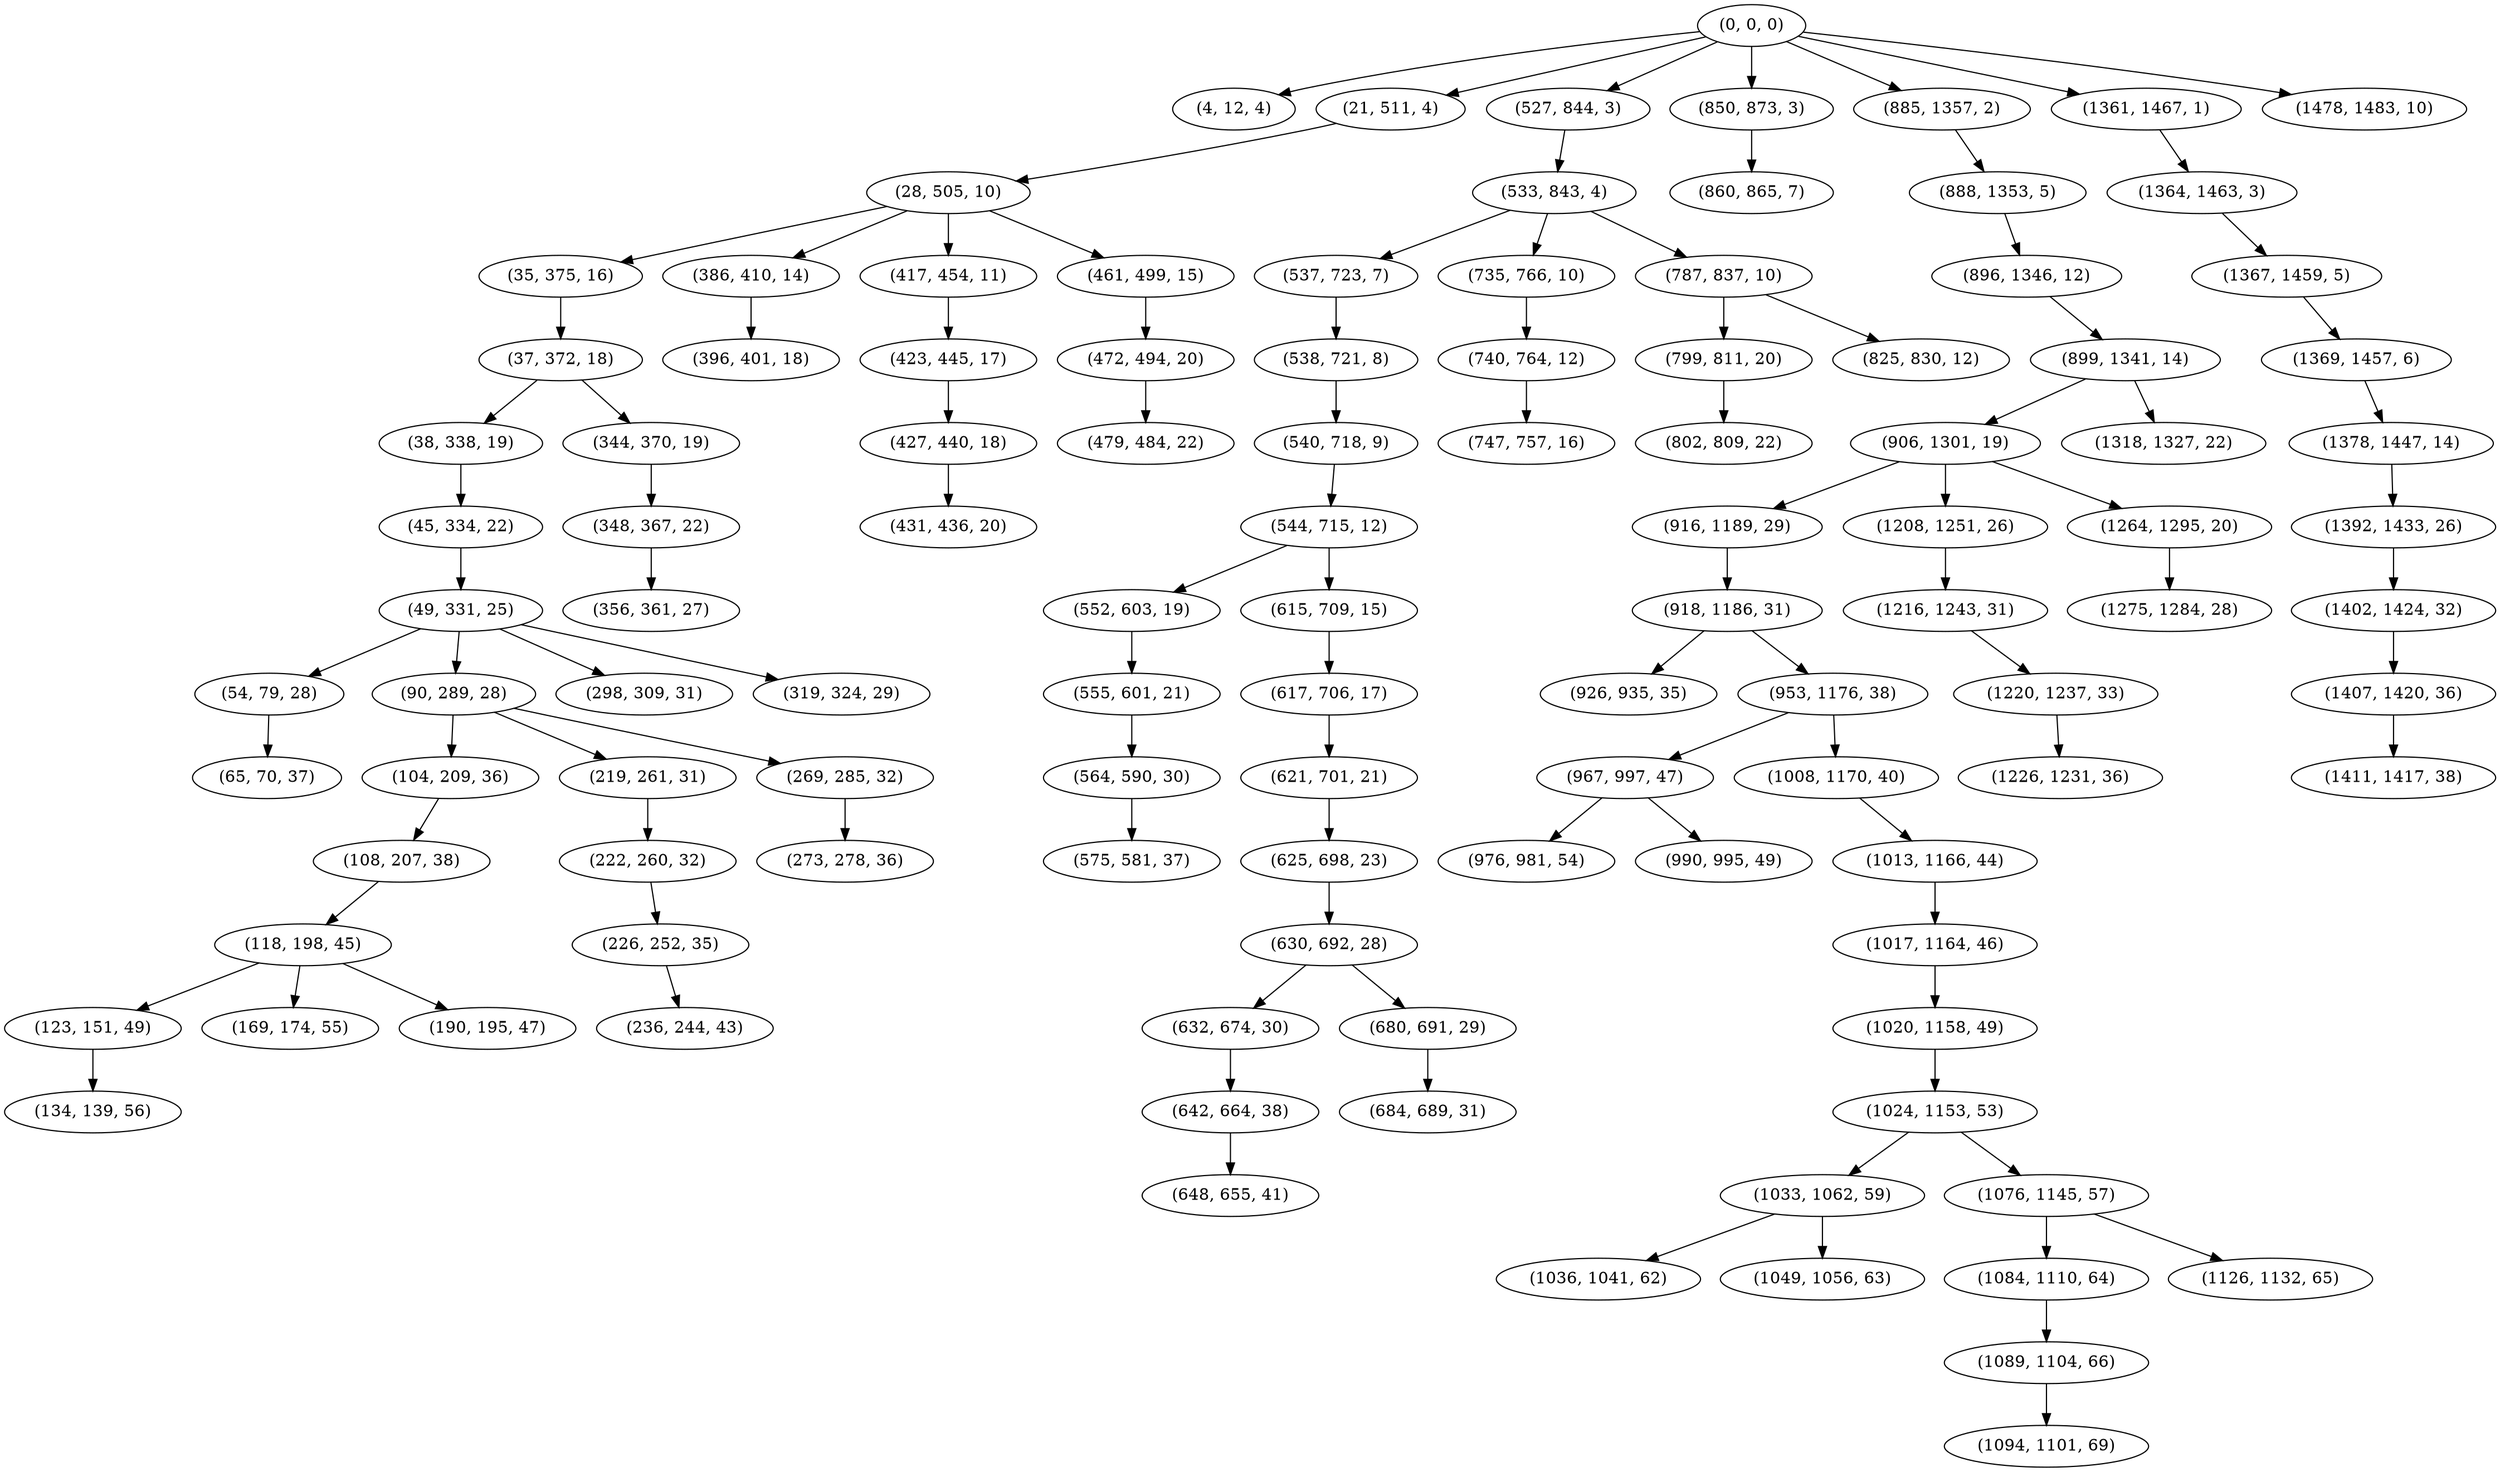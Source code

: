digraph tree {
    "(0, 0, 0)";
    "(4, 12, 4)";
    "(21, 511, 4)";
    "(28, 505, 10)";
    "(35, 375, 16)";
    "(37, 372, 18)";
    "(38, 338, 19)";
    "(45, 334, 22)";
    "(49, 331, 25)";
    "(54, 79, 28)";
    "(65, 70, 37)";
    "(90, 289, 28)";
    "(104, 209, 36)";
    "(108, 207, 38)";
    "(118, 198, 45)";
    "(123, 151, 49)";
    "(134, 139, 56)";
    "(169, 174, 55)";
    "(190, 195, 47)";
    "(219, 261, 31)";
    "(222, 260, 32)";
    "(226, 252, 35)";
    "(236, 244, 43)";
    "(269, 285, 32)";
    "(273, 278, 36)";
    "(298, 309, 31)";
    "(319, 324, 29)";
    "(344, 370, 19)";
    "(348, 367, 22)";
    "(356, 361, 27)";
    "(386, 410, 14)";
    "(396, 401, 18)";
    "(417, 454, 11)";
    "(423, 445, 17)";
    "(427, 440, 18)";
    "(431, 436, 20)";
    "(461, 499, 15)";
    "(472, 494, 20)";
    "(479, 484, 22)";
    "(527, 844, 3)";
    "(533, 843, 4)";
    "(537, 723, 7)";
    "(538, 721, 8)";
    "(540, 718, 9)";
    "(544, 715, 12)";
    "(552, 603, 19)";
    "(555, 601, 21)";
    "(564, 590, 30)";
    "(575, 581, 37)";
    "(615, 709, 15)";
    "(617, 706, 17)";
    "(621, 701, 21)";
    "(625, 698, 23)";
    "(630, 692, 28)";
    "(632, 674, 30)";
    "(642, 664, 38)";
    "(648, 655, 41)";
    "(680, 691, 29)";
    "(684, 689, 31)";
    "(735, 766, 10)";
    "(740, 764, 12)";
    "(747, 757, 16)";
    "(787, 837, 10)";
    "(799, 811, 20)";
    "(802, 809, 22)";
    "(825, 830, 12)";
    "(850, 873, 3)";
    "(860, 865, 7)";
    "(885, 1357, 2)";
    "(888, 1353, 5)";
    "(896, 1346, 12)";
    "(899, 1341, 14)";
    "(906, 1301, 19)";
    "(916, 1189, 29)";
    "(918, 1186, 31)";
    "(926, 935, 35)";
    "(953, 1176, 38)";
    "(967, 997, 47)";
    "(976, 981, 54)";
    "(990, 995, 49)";
    "(1008, 1170, 40)";
    "(1013, 1166, 44)";
    "(1017, 1164, 46)";
    "(1020, 1158, 49)";
    "(1024, 1153, 53)";
    "(1033, 1062, 59)";
    "(1036, 1041, 62)";
    "(1049, 1056, 63)";
    "(1076, 1145, 57)";
    "(1084, 1110, 64)";
    "(1089, 1104, 66)";
    "(1094, 1101, 69)";
    "(1126, 1132, 65)";
    "(1208, 1251, 26)";
    "(1216, 1243, 31)";
    "(1220, 1237, 33)";
    "(1226, 1231, 36)";
    "(1264, 1295, 20)";
    "(1275, 1284, 28)";
    "(1318, 1327, 22)";
    "(1361, 1467, 1)";
    "(1364, 1463, 3)";
    "(1367, 1459, 5)";
    "(1369, 1457, 6)";
    "(1378, 1447, 14)";
    "(1392, 1433, 26)";
    "(1402, 1424, 32)";
    "(1407, 1420, 36)";
    "(1411, 1417, 38)";
    "(1478, 1483, 10)";
    "(0, 0, 0)" -> "(4, 12, 4)";
    "(0, 0, 0)" -> "(21, 511, 4)";
    "(0, 0, 0)" -> "(527, 844, 3)";
    "(0, 0, 0)" -> "(850, 873, 3)";
    "(0, 0, 0)" -> "(885, 1357, 2)";
    "(0, 0, 0)" -> "(1361, 1467, 1)";
    "(0, 0, 0)" -> "(1478, 1483, 10)";
    "(21, 511, 4)" -> "(28, 505, 10)";
    "(28, 505, 10)" -> "(35, 375, 16)";
    "(28, 505, 10)" -> "(386, 410, 14)";
    "(28, 505, 10)" -> "(417, 454, 11)";
    "(28, 505, 10)" -> "(461, 499, 15)";
    "(35, 375, 16)" -> "(37, 372, 18)";
    "(37, 372, 18)" -> "(38, 338, 19)";
    "(37, 372, 18)" -> "(344, 370, 19)";
    "(38, 338, 19)" -> "(45, 334, 22)";
    "(45, 334, 22)" -> "(49, 331, 25)";
    "(49, 331, 25)" -> "(54, 79, 28)";
    "(49, 331, 25)" -> "(90, 289, 28)";
    "(49, 331, 25)" -> "(298, 309, 31)";
    "(49, 331, 25)" -> "(319, 324, 29)";
    "(54, 79, 28)" -> "(65, 70, 37)";
    "(90, 289, 28)" -> "(104, 209, 36)";
    "(90, 289, 28)" -> "(219, 261, 31)";
    "(90, 289, 28)" -> "(269, 285, 32)";
    "(104, 209, 36)" -> "(108, 207, 38)";
    "(108, 207, 38)" -> "(118, 198, 45)";
    "(118, 198, 45)" -> "(123, 151, 49)";
    "(118, 198, 45)" -> "(169, 174, 55)";
    "(118, 198, 45)" -> "(190, 195, 47)";
    "(123, 151, 49)" -> "(134, 139, 56)";
    "(219, 261, 31)" -> "(222, 260, 32)";
    "(222, 260, 32)" -> "(226, 252, 35)";
    "(226, 252, 35)" -> "(236, 244, 43)";
    "(269, 285, 32)" -> "(273, 278, 36)";
    "(344, 370, 19)" -> "(348, 367, 22)";
    "(348, 367, 22)" -> "(356, 361, 27)";
    "(386, 410, 14)" -> "(396, 401, 18)";
    "(417, 454, 11)" -> "(423, 445, 17)";
    "(423, 445, 17)" -> "(427, 440, 18)";
    "(427, 440, 18)" -> "(431, 436, 20)";
    "(461, 499, 15)" -> "(472, 494, 20)";
    "(472, 494, 20)" -> "(479, 484, 22)";
    "(527, 844, 3)" -> "(533, 843, 4)";
    "(533, 843, 4)" -> "(537, 723, 7)";
    "(533, 843, 4)" -> "(735, 766, 10)";
    "(533, 843, 4)" -> "(787, 837, 10)";
    "(537, 723, 7)" -> "(538, 721, 8)";
    "(538, 721, 8)" -> "(540, 718, 9)";
    "(540, 718, 9)" -> "(544, 715, 12)";
    "(544, 715, 12)" -> "(552, 603, 19)";
    "(544, 715, 12)" -> "(615, 709, 15)";
    "(552, 603, 19)" -> "(555, 601, 21)";
    "(555, 601, 21)" -> "(564, 590, 30)";
    "(564, 590, 30)" -> "(575, 581, 37)";
    "(615, 709, 15)" -> "(617, 706, 17)";
    "(617, 706, 17)" -> "(621, 701, 21)";
    "(621, 701, 21)" -> "(625, 698, 23)";
    "(625, 698, 23)" -> "(630, 692, 28)";
    "(630, 692, 28)" -> "(632, 674, 30)";
    "(630, 692, 28)" -> "(680, 691, 29)";
    "(632, 674, 30)" -> "(642, 664, 38)";
    "(642, 664, 38)" -> "(648, 655, 41)";
    "(680, 691, 29)" -> "(684, 689, 31)";
    "(735, 766, 10)" -> "(740, 764, 12)";
    "(740, 764, 12)" -> "(747, 757, 16)";
    "(787, 837, 10)" -> "(799, 811, 20)";
    "(787, 837, 10)" -> "(825, 830, 12)";
    "(799, 811, 20)" -> "(802, 809, 22)";
    "(850, 873, 3)" -> "(860, 865, 7)";
    "(885, 1357, 2)" -> "(888, 1353, 5)";
    "(888, 1353, 5)" -> "(896, 1346, 12)";
    "(896, 1346, 12)" -> "(899, 1341, 14)";
    "(899, 1341, 14)" -> "(906, 1301, 19)";
    "(899, 1341, 14)" -> "(1318, 1327, 22)";
    "(906, 1301, 19)" -> "(916, 1189, 29)";
    "(906, 1301, 19)" -> "(1208, 1251, 26)";
    "(906, 1301, 19)" -> "(1264, 1295, 20)";
    "(916, 1189, 29)" -> "(918, 1186, 31)";
    "(918, 1186, 31)" -> "(926, 935, 35)";
    "(918, 1186, 31)" -> "(953, 1176, 38)";
    "(953, 1176, 38)" -> "(967, 997, 47)";
    "(953, 1176, 38)" -> "(1008, 1170, 40)";
    "(967, 997, 47)" -> "(976, 981, 54)";
    "(967, 997, 47)" -> "(990, 995, 49)";
    "(1008, 1170, 40)" -> "(1013, 1166, 44)";
    "(1013, 1166, 44)" -> "(1017, 1164, 46)";
    "(1017, 1164, 46)" -> "(1020, 1158, 49)";
    "(1020, 1158, 49)" -> "(1024, 1153, 53)";
    "(1024, 1153, 53)" -> "(1033, 1062, 59)";
    "(1024, 1153, 53)" -> "(1076, 1145, 57)";
    "(1033, 1062, 59)" -> "(1036, 1041, 62)";
    "(1033, 1062, 59)" -> "(1049, 1056, 63)";
    "(1076, 1145, 57)" -> "(1084, 1110, 64)";
    "(1076, 1145, 57)" -> "(1126, 1132, 65)";
    "(1084, 1110, 64)" -> "(1089, 1104, 66)";
    "(1089, 1104, 66)" -> "(1094, 1101, 69)";
    "(1208, 1251, 26)" -> "(1216, 1243, 31)";
    "(1216, 1243, 31)" -> "(1220, 1237, 33)";
    "(1220, 1237, 33)" -> "(1226, 1231, 36)";
    "(1264, 1295, 20)" -> "(1275, 1284, 28)";
    "(1361, 1467, 1)" -> "(1364, 1463, 3)";
    "(1364, 1463, 3)" -> "(1367, 1459, 5)";
    "(1367, 1459, 5)" -> "(1369, 1457, 6)";
    "(1369, 1457, 6)" -> "(1378, 1447, 14)";
    "(1378, 1447, 14)" -> "(1392, 1433, 26)";
    "(1392, 1433, 26)" -> "(1402, 1424, 32)";
    "(1402, 1424, 32)" -> "(1407, 1420, 36)";
    "(1407, 1420, 36)" -> "(1411, 1417, 38)";
}
